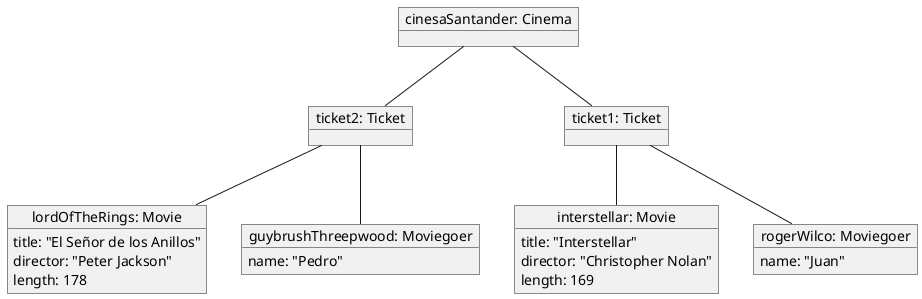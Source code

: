 @startuml
object "cinesaSantander: Cinema" as cinesaSantander {
}

object "interstellar: Movie" as interstellar {
    title: "Interstellar"
    director: "Christopher Nolan"
    length: 169
}

object "lordOfTheRings: Movie" as lordOfTheRings {
    title: "El Señor de los Anillos"
    director: "Peter Jackson"
    length: 178
}

object "rogerWilco: Moviegoer" as rogerWilco {
    name: "Juan"
}

object "guybrushThreepwood: Moviegoer" as guybrushThreepwood {
    name: "Pedro"
}

object "ticket1: Ticket" as ticket1 {
    
}

object "ticket2: Ticket" as ticket2 {

}

cinesaSantander -d- ticket1 
cinesaSantander -d- ticket2 
interstellar -u- ticket1 
lordOfTheRings -u- ticket2 
rogerWilco -u- ticket1 
guybrushThreepwood -u- ticket2 
@enduml

